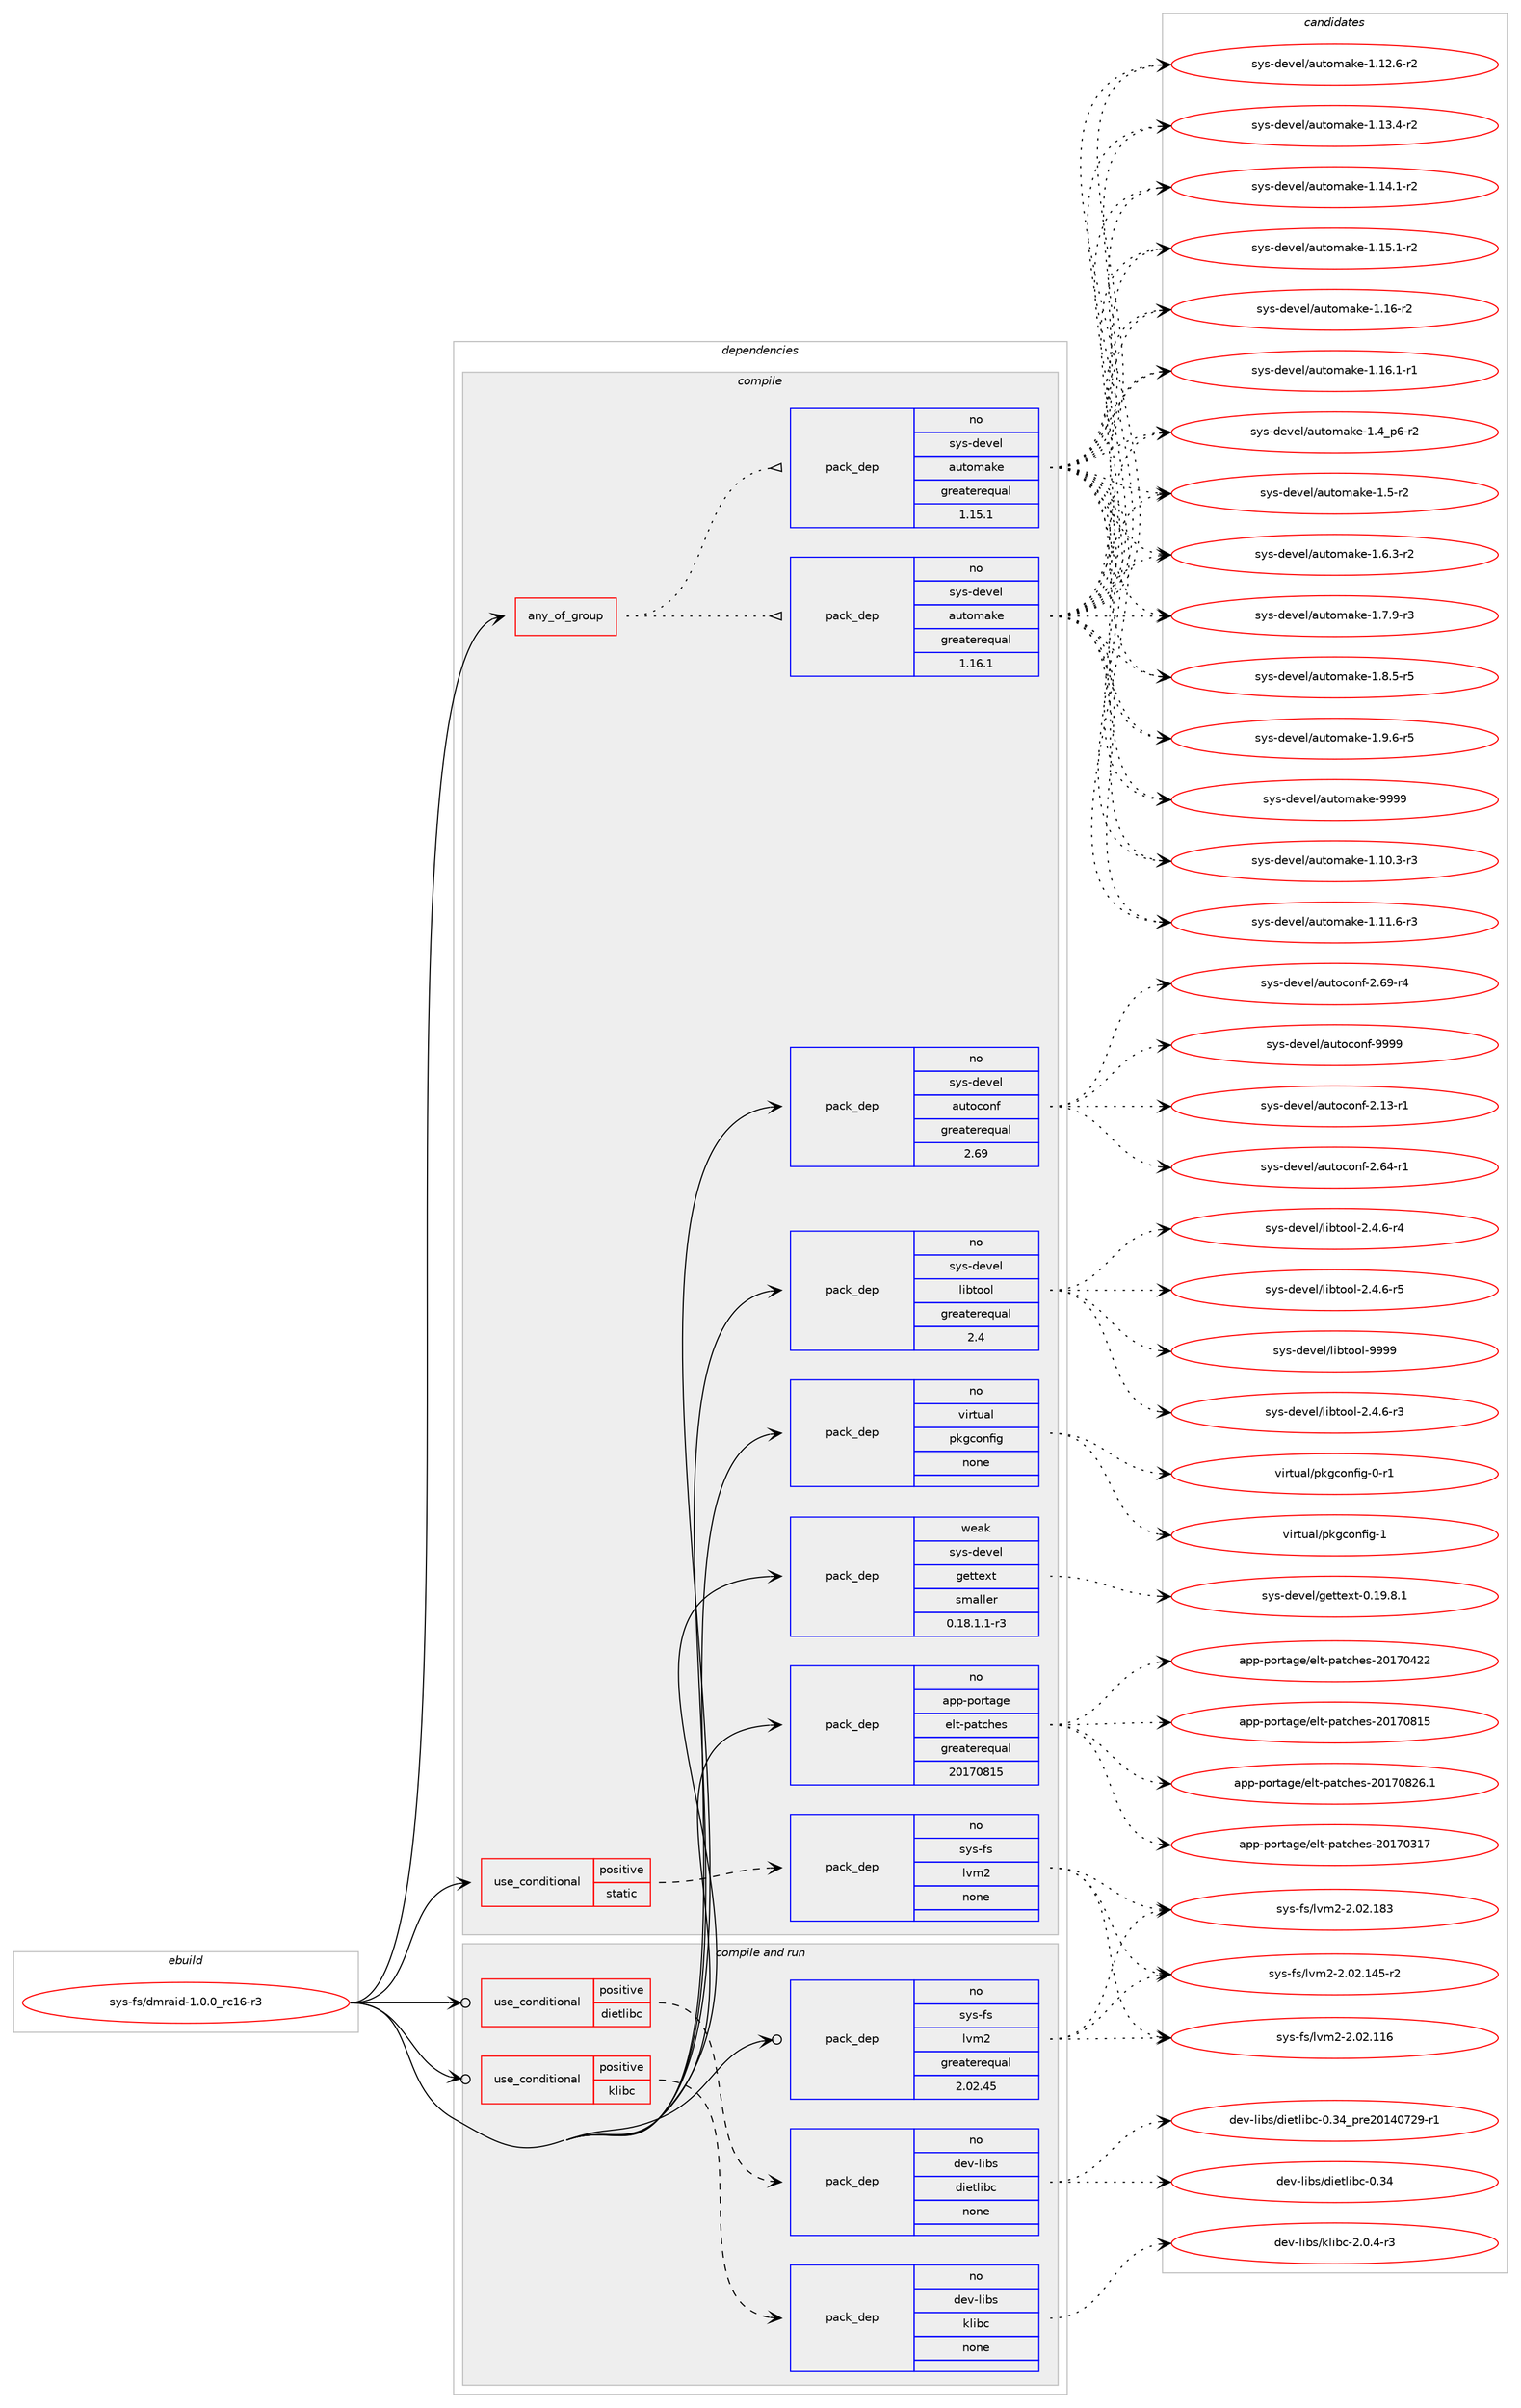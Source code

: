 digraph prolog {

# *************
# Graph options
# *************

newrank=true;
concentrate=true;
compound=true;
graph [rankdir=LR,fontname=Helvetica,fontsize=10,ranksep=1.5];#, ranksep=2.5, nodesep=0.2];
edge  [arrowhead=vee];
node  [fontname=Helvetica,fontsize=10];

# **********
# The ebuild
# **********

subgraph cluster_leftcol {
color=gray;
rank=same;
label=<<i>ebuild</i>>;
id [label="sys-fs/dmraid-1.0.0_rc16-r3", color=red, width=4, href="../sys-fs/dmraid-1.0.0_rc16-r3.svg"];
}

# ****************
# The dependencies
# ****************

subgraph cluster_midcol {
color=gray;
label=<<i>dependencies</i>>;
subgraph cluster_compile {
fillcolor="#eeeeee";
style=filled;
label=<<i>compile</i>>;
subgraph any27514 {
dependency1731826 [label=<<TABLE BORDER="0" CELLBORDER="1" CELLSPACING="0" CELLPADDING="4"><TR><TD CELLPADDING="10">any_of_group</TD></TR></TABLE>>, shape=none, color=red];subgraph pack1242790 {
dependency1731827 [label=<<TABLE BORDER="0" CELLBORDER="1" CELLSPACING="0" CELLPADDING="4" WIDTH="220"><TR><TD ROWSPAN="6" CELLPADDING="30">pack_dep</TD></TR><TR><TD WIDTH="110">no</TD></TR><TR><TD>sys-devel</TD></TR><TR><TD>automake</TD></TR><TR><TD>greaterequal</TD></TR><TR><TD>1.16.1</TD></TR></TABLE>>, shape=none, color=blue];
}
dependency1731826:e -> dependency1731827:w [weight=20,style="dotted",arrowhead="oinv"];
subgraph pack1242791 {
dependency1731828 [label=<<TABLE BORDER="0" CELLBORDER="1" CELLSPACING="0" CELLPADDING="4" WIDTH="220"><TR><TD ROWSPAN="6" CELLPADDING="30">pack_dep</TD></TR><TR><TD WIDTH="110">no</TD></TR><TR><TD>sys-devel</TD></TR><TR><TD>automake</TD></TR><TR><TD>greaterequal</TD></TR><TR><TD>1.15.1</TD></TR></TABLE>>, shape=none, color=blue];
}
dependency1731826:e -> dependency1731828:w [weight=20,style="dotted",arrowhead="oinv"];
}
id:e -> dependency1731826:w [weight=20,style="solid",arrowhead="vee"];
subgraph cond460609 {
dependency1731829 [label=<<TABLE BORDER="0" CELLBORDER="1" CELLSPACING="0" CELLPADDING="4"><TR><TD ROWSPAN="3" CELLPADDING="10">use_conditional</TD></TR><TR><TD>positive</TD></TR><TR><TD>static</TD></TR></TABLE>>, shape=none, color=red];
subgraph pack1242792 {
dependency1731830 [label=<<TABLE BORDER="0" CELLBORDER="1" CELLSPACING="0" CELLPADDING="4" WIDTH="220"><TR><TD ROWSPAN="6" CELLPADDING="30">pack_dep</TD></TR><TR><TD WIDTH="110">no</TD></TR><TR><TD>sys-fs</TD></TR><TR><TD>lvm2</TD></TR><TR><TD>none</TD></TR><TR><TD></TD></TR></TABLE>>, shape=none, color=blue];
}
dependency1731829:e -> dependency1731830:w [weight=20,style="dashed",arrowhead="vee"];
}
id:e -> dependency1731829:w [weight=20,style="solid",arrowhead="vee"];
subgraph pack1242793 {
dependency1731831 [label=<<TABLE BORDER="0" CELLBORDER="1" CELLSPACING="0" CELLPADDING="4" WIDTH="220"><TR><TD ROWSPAN="6" CELLPADDING="30">pack_dep</TD></TR><TR><TD WIDTH="110">no</TD></TR><TR><TD>app-portage</TD></TR><TR><TD>elt-patches</TD></TR><TR><TD>greaterequal</TD></TR><TR><TD>20170815</TD></TR></TABLE>>, shape=none, color=blue];
}
id:e -> dependency1731831:w [weight=20,style="solid",arrowhead="vee"];
subgraph pack1242794 {
dependency1731832 [label=<<TABLE BORDER="0" CELLBORDER="1" CELLSPACING="0" CELLPADDING="4" WIDTH="220"><TR><TD ROWSPAN="6" CELLPADDING="30">pack_dep</TD></TR><TR><TD WIDTH="110">no</TD></TR><TR><TD>sys-devel</TD></TR><TR><TD>autoconf</TD></TR><TR><TD>greaterequal</TD></TR><TR><TD>2.69</TD></TR></TABLE>>, shape=none, color=blue];
}
id:e -> dependency1731832:w [weight=20,style="solid",arrowhead="vee"];
subgraph pack1242795 {
dependency1731833 [label=<<TABLE BORDER="0" CELLBORDER="1" CELLSPACING="0" CELLPADDING="4" WIDTH="220"><TR><TD ROWSPAN="6" CELLPADDING="30">pack_dep</TD></TR><TR><TD WIDTH="110">no</TD></TR><TR><TD>sys-devel</TD></TR><TR><TD>libtool</TD></TR><TR><TD>greaterequal</TD></TR><TR><TD>2.4</TD></TR></TABLE>>, shape=none, color=blue];
}
id:e -> dependency1731833:w [weight=20,style="solid",arrowhead="vee"];
subgraph pack1242796 {
dependency1731834 [label=<<TABLE BORDER="0" CELLBORDER="1" CELLSPACING="0" CELLPADDING="4" WIDTH="220"><TR><TD ROWSPAN="6" CELLPADDING="30">pack_dep</TD></TR><TR><TD WIDTH="110">no</TD></TR><TR><TD>virtual</TD></TR><TR><TD>pkgconfig</TD></TR><TR><TD>none</TD></TR><TR><TD></TD></TR></TABLE>>, shape=none, color=blue];
}
id:e -> dependency1731834:w [weight=20,style="solid",arrowhead="vee"];
subgraph pack1242797 {
dependency1731835 [label=<<TABLE BORDER="0" CELLBORDER="1" CELLSPACING="0" CELLPADDING="4" WIDTH="220"><TR><TD ROWSPAN="6" CELLPADDING="30">pack_dep</TD></TR><TR><TD WIDTH="110">weak</TD></TR><TR><TD>sys-devel</TD></TR><TR><TD>gettext</TD></TR><TR><TD>smaller</TD></TR><TR><TD>0.18.1.1-r3</TD></TR></TABLE>>, shape=none, color=blue];
}
id:e -> dependency1731835:w [weight=20,style="solid",arrowhead="vee"];
}
subgraph cluster_compileandrun {
fillcolor="#eeeeee";
style=filled;
label=<<i>compile and run</i>>;
subgraph cond460610 {
dependency1731836 [label=<<TABLE BORDER="0" CELLBORDER="1" CELLSPACING="0" CELLPADDING="4"><TR><TD ROWSPAN="3" CELLPADDING="10">use_conditional</TD></TR><TR><TD>positive</TD></TR><TR><TD>dietlibc</TD></TR></TABLE>>, shape=none, color=red];
subgraph pack1242798 {
dependency1731837 [label=<<TABLE BORDER="0" CELLBORDER="1" CELLSPACING="0" CELLPADDING="4" WIDTH="220"><TR><TD ROWSPAN="6" CELLPADDING="30">pack_dep</TD></TR><TR><TD WIDTH="110">no</TD></TR><TR><TD>dev-libs</TD></TR><TR><TD>dietlibc</TD></TR><TR><TD>none</TD></TR><TR><TD></TD></TR></TABLE>>, shape=none, color=blue];
}
dependency1731836:e -> dependency1731837:w [weight=20,style="dashed",arrowhead="vee"];
}
id:e -> dependency1731836:w [weight=20,style="solid",arrowhead="odotvee"];
subgraph cond460611 {
dependency1731838 [label=<<TABLE BORDER="0" CELLBORDER="1" CELLSPACING="0" CELLPADDING="4"><TR><TD ROWSPAN="3" CELLPADDING="10">use_conditional</TD></TR><TR><TD>positive</TD></TR><TR><TD>klibc</TD></TR></TABLE>>, shape=none, color=red];
subgraph pack1242799 {
dependency1731839 [label=<<TABLE BORDER="0" CELLBORDER="1" CELLSPACING="0" CELLPADDING="4" WIDTH="220"><TR><TD ROWSPAN="6" CELLPADDING="30">pack_dep</TD></TR><TR><TD WIDTH="110">no</TD></TR><TR><TD>dev-libs</TD></TR><TR><TD>klibc</TD></TR><TR><TD>none</TD></TR><TR><TD></TD></TR></TABLE>>, shape=none, color=blue];
}
dependency1731838:e -> dependency1731839:w [weight=20,style="dashed",arrowhead="vee"];
}
id:e -> dependency1731838:w [weight=20,style="solid",arrowhead="odotvee"];
subgraph pack1242800 {
dependency1731840 [label=<<TABLE BORDER="0" CELLBORDER="1" CELLSPACING="0" CELLPADDING="4" WIDTH="220"><TR><TD ROWSPAN="6" CELLPADDING="30">pack_dep</TD></TR><TR><TD WIDTH="110">no</TD></TR><TR><TD>sys-fs</TD></TR><TR><TD>lvm2</TD></TR><TR><TD>greaterequal</TD></TR><TR><TD>2.02.45</TD></TR></TABLE>>, shape=none, color=blue];
}
id:e -> dependency1731840:w [weight=20,style="solid",arrowhead="odotvee"];
}
subgraph cluster_run {
fillcolor="#eeeeee";
style=filled;
label=<<i>run</i>>;
}
}

# **************
# The candidates
# **************

subgraph cluster_choices {
rank=same;
color=gray;
label=<<i>candidates</i>>;

subgraph choice1242790 {
color=black;
nodesep=1;
choice11512111545100101118101108479711711611110997107101454946494846514511451 [label="sys-devel/automake-1.10.3-r3", color=red, width=4,href="../sys-devel/automake-1.10.3-r3.svg"];
choice11512111545100101118101108479711711611110997107101454946494946544511451 [label="sys-devel/automake-1.11.6-r3", color=red, width=4,href="../sys-devel/automake-1.11.6-r3.svg"];
choice11512111545100101118101108479711711611110997107101454946495046544511450 [label="sys-devel/automake-1.12.6-r2", color=red, width=4,href="../sys-devel/automake-1.12.6-r2.svg"];
choice11512111545100101118101108479711711611110997107101454946495146524511450 [label="sys-devel/automake-1.13.4-r2", color=red, width=4,href="../sys-devel/automake-1.13.4-r2.svg"];
choice11512111545100101118101108479711711611110997107101454946495246494511450 [label="sys-devel/automake-1.14.1-r2", color=red, width=4,href="../sys-devel/automake-1.14.1-r2.svg"];
choice11512111545100101118101108479711711611110997107101454946495346494511450 [label="sys-devel/automake-1.15.1-r2", color=red, width=4,href="../sys-devel/automake-1.15.1-r2.svg"];
choice1151211154510010111810110847971171161111099710710145494649544511450 [label="sys-devel/automake-1.16-r2", color=red, width=4,href="../sys-devel/automake-1.16-r2.svg"];
choice11512111545100101118101108479711711611110997107101454946495446494511449 [label="sys-devel/automake-1.16.1-r1", color=red, width=4,href="../sys-devel/automake-1.16.1-r1.svg"];
choice115121115451001011181011084797117116111109971071014549465295112544511450 [label="sys-devel/automake-1.4_p6-r2", color=red, width=4,href="../sys-devel/automake-1.4_p6-r2.svg"];
choice11512111545100101118101108479711711611110997107101454946534511450 [label="sys-devel/automake-1.5-r2", color=red, width=4,href="../sys-devel/automake-1.5-r2.svg"];
choice115121115451001011181011084797117116111109971071014549465446514511450 [label="sys-devel/automake-1.6.3-r2", color=red, width=4,href="../sys-devel/automake-1.6.3-r2.svg"];
choice115121115451001011181011084797117116111109971071014549465546574511451 [label="sys-devel/automake-1.7.9-r3", color=red, width=4,href="../sys-devel/automake-1.7.9-r3.svg"];
choice115121115451001011181011084797117116111109971071014549465646534511453 [label="sys-devel/automake-1.8.5-r5", color=red, width=4,href="../sys-devel/automake-1.8.5-r5.svg"];
choice115121115451001011181011084797117116111109971071014549465746544511453 [label="sys-devel/automake-1.9.6-r5", color=red, width=4,href="../sys-devel/automake-1.9.6-r5.svg"];
choice115121115451001011181011084797117116111109971071014557575757 [label="sys-devel/automake-9999", color=red, width=4,href="../sys-devel/automake-9999.svg"];
dependency1731827:e -> choice11512111545100101118101108479711711611110997107101454946494846514511451:w [style=dotted,weight="100"];
dependency1731827:e -> choice11512111545100101118101108479711711611110997107101454946494946544511451:w [style=dotted,weight="100"];
dependency1731827:e -> choice11512111545100101118101108479711711611110997107101454946495046544511450:w [style=dotted,weight="100"];
dependency1731827:e -> choice11512111545100101118101108479711711611110997107101454946495146524511450:w [style=dotted,weight="100"];
dependency1731827:e -> choice11512111545100101118101108479711711611110997107101454946495246494511450:w [style=dotted,weight="100"];
dependency1731827:e -> choice11512111545100101118101108479711711611110997107101454946495346494511450:w [style=dotted,weight="100"];
dependency1731827:e -> choice1151211154510010111810110847971171161111099710710145494649544511450:w [style=dotted,weight="100"];
dependency1731827:e -> choice11512111545100101118101108479711711611110997107101454946495446494511449:w [style=dotted,weight="100"];
dependency1731827:e -> choice115121115451001011181011084797117116111109971071014549465295112544511450:w [style=dotted,weight="100"];
dependency1731827:e -> choice11512111545100101118101108479711711611110997107101454946534511450:w [style=dotted,weight="100"];
dependency1731827:e -> choice115121115451001011181011084797117116111109971071014549465446514511450:w [style=dotted,weight="100"];
dependency1731827:e -> choice115121115451001011181011084797117116111109971071014549465546574511451:w [style=dotted,weight="100"];
dependency1731827:e -> choice115121115451001011181011084797117116111109971071014549465646534511453:w [style=dotted,weight="100"];
dependency1731827:e -> choice115121115451001011181011084797117116111109971071014549465746544511453:w [style=dotted,weight="100"];
dependency1731827:e -> choice115121115451001011181011084797117116111109971071014557575757:w [style=dotted,weight="100"];
}
subgraph choice1242791 {
color=black;
nodesep=1;
choice11512111545100101118101108479711711611110997107101454946494846514511451 [label="sys-devel/automake-1.10.3-r3", color=red, width=4,href="../sys-devel/automake-1.10.3-r3.svg"];
choice11512111545100101118101108479711711611110997107101454946494946544511451 [label="sys-devel/automake-1.11.6-r3", color=red, width=4,href="../sys-devel/automake-1.11.6-r3.svg"];
choice11512111545100101118101108479711711611110997107101454946495046544511450 [label="sys-devel/automake-1.12.6-r2", color=red, width=4,href="../sys-devel/automake-1.12.6-r2.svg"];
choice11512111545100101118101108479711711611110997107101454946495146524511450 [label="sys-devel/automake-1.13.4-r2", color=red, width=4,href="../sys-devel/automake-1.13.4-r2.svg"];
choice11512111545100101118101108479711711611110997107101454946495246494511450 [label="sys-devel/automake-1.14.1-r2", color=red, width=4,href="../sys-devel/automake-1.14.1-r2.svg"];
choice11512111545100101118101108479711711611110997107101454946495346494511450 [label="sys-devel/automake-1.15.1-r2", color=red, width=4,href="../sys-devel/automake-1.15.1-r2.svg"];
choice1151211154510010111810110847971171161111099710710145494649544511450 [label="sys-devel/automake-1.16-r2", color=red, width=4,href="../sys-devel/automake-1.16-r2.svg"];
choice11512111545100101118101108479711711611110997107101454946495446494511449 [label="sys-devel/automake-1.16.1-r1", color=red, width=4,href="../sys-devel/automake-1.16.1-r1.svg"];
choice115121115451001011181011084797117116111109971071014549465295112544511450 [label="sys-devel/automake-1.4_p6-r2", color=red, width=4,href="../sys-devel/automake-1.4_p6-r2.svg"];
choice11512111545100101118101108479711711611110997107101454946534511450 [label="sys-devel/automake-1.5-r2", color=red, width=4,href="../sys-devel/automake-1.5-r2.svg"];
choice115121115451001011181011084797117116111109971071014549465446514511450 [label="sys-devel/automake-1.6.3-r2", color=red, width=4,href="../sys-devel/automake-1.6.3-r2.svg"];
choice115121115451001011181011084797117116111109971071014549465546574511451 [label="sys-devel/automake-1.7.9-r3", color=red, width=4,href="../sys-devel/automake-1.7.9-r3.svg"];
choice115121115451001011181011084797117116111109971071014549465646534511453 [label="sys-devel/automake-1.8.5-r5", color=red, width=4,href="../sys-devel/automake-1.8.5-r5.svg"];
choice115121115451001011181011084797117116111109971071014549465746544511453 [label="sys-devel/automake-1.9.6-r5", color=red, width=4,href="../sys-devel/automake-1.9.6-r5.svg"];
choice115121115451001011181011084797117116111109971071014557575757 [label="sys-devel/automake-9999", color=red, width=4,href="../sys-devel/automake-9999.svg"];
dependency1731828:e -> choice11512111545100101118101108479711711611110997107101454946494846514511451:w [style=dotted,weight="100"];
dependency1731828:e -> choice11512111545100101118101108479711711611110997107101454946494946544511451:w [style=dotted,weight="100"];
dependency1731828:e -> choice11512111545100101118101108479711711611110997107101454946495046544511450:w [style=dotted,weight="100"];
dependency1731828:e -> choice11512111545100101118101108479711711611110997107101454946495146524511450:w [style=dotted,weight="100"];
dependency1731828:e -> choice11512111545100101118101108479711711611110997107101454946495246494511450:w [style=dotted,weight="100"];
dependency1731828:e -> choice11512111545100101118101108479711711611110997107101454946495346494511450:w [style=dotted,weight="100"];
dependency1731828:e -> choice1151211154510010111810110847971171161111099710710145494649544511450:w [style=dotted,weight="100"];
dependency1731828:e -> choice11512111545100101118101108479711711611110997107101454946495446494511449:w [style=dotted,weight="100"];
dependency1731828:e -> choice115121115451001011181011084797117116111109971071014549465295112544511450:w [style=dotted,weight="100"];
dependency1731828:e -> choice11512111545100101118101108479711711611110997107101454946534511450:w [style=dotted,weight="100"];
dependency1731828:e -> choice115121115451001011181011084797117116111109971071014549465446514511450:w [style=dotted,weight="100"];
dependency1731828:e -> choice115121115451001011181011084797117116111109971071014549465546574511451:w [style=dotted,weight="100"];
dependency1731828:e -> choice115121115451001011181011084797117116111109971071014549465646534511453:w [style=dotted,weight="100"];
dependency1731828:e -> choice115121115451001011181011084797117116111109971071014549465746544511453:w [style=dotted,weight="100"];
dependency1731828:e -> choice115121115451001011181011084797117116111109971071014557575757:w [style=dotted,weight="100"];
}
subgraph choice1242792 {
color=black;
nodesep=1;
choice115121115451021154710811810950455046485046494954 [label="sys-fs/lvm2-2.02.116", color=red, width=4,href="../sys-fs/lvm2-2.02.116.svg"];
choice1151211154510211547108118109504550464850464952534511450 [label="sys-fs/lvm2-2.02.145-r2", color=red, width=4,href="../sys-fs/lvm2-2.02.145-r2.svg"];
choice115121115451021154710811810950455046485046495651 [label="sys-fs/lvm2-2.02.183", color=red, width=4,href="../sys-fs/lvm2-2.02.183.svg"];
dependency1731830:e -> choice115121115451021154710811810950455046485046494954:w [style=dotted,weight="100"];
dependency1731830:e -> choice1151211154510211547108118109504550464850464952534511450:w [style=dotted,weight="100"];
dependency1731830:e -> choice115121115451021154710811810950455046485046495651:w [style=dotted,weight="100"];
}
subgraph choice1242793 {
color=black;
nodesep=1;
choice97112112451121111141169710310147101108116451129711699104101115455048495548514955 [label="app-portage/elt-patches-20170317", color=red, width=4,href="../app-portage/elt-patches-20170317.svg"];
choice97112112451121111141169710310147101108116451129711699104101115455048495548525050 [label="app-portage/elt-patches-20170422", color=red, width=4,href="../app-portage/elt-patches-20170422.svg"];
choice97112112451121111141169710310147101108116451129711699104101115455048495548564953 [label="app-portage/elt-patches-20170815", color=red, width=4,href="../app-portage/elt-patches-20170815.svg"];
choice971121124511211111411697103101471011081164511297116991041011154550484955485650544649 [label="app-portage/elt-patches-20170826.1", color=red, width=4,href="../app-portage/elt-patches-20170826.1.svg"];
dependency1731831:e -> choice97112112451121111141169710310147101108116451129711699104101115455048495548514955:w [style=dotted,weight="100"];
dependency1731831:e -> choice97112112451121111141169710310147101108116451129711699104101115455048495548525050:w [style=dotted,weight="100"];
dependency1731831:e -> choice97112112451121111141169710310147101108116451129711699104101115455048495548564953:w [style=dotted,weight="100"];
dependency1731831:e -> choice971121124511211111411697103101471011081164511297116991041011154550484955485650544649:w [style=dotted,weight="100"];
}
subgraph choice1242794 {
color=black;
nodesep=1;
choice1151211154510010111810110847971171161119911111010245504649514511449 [label="sys-devel/autoconf-2.13-r1", color=red, width=4,href="../sys-devel/autoconf-2.13-r1.svg"];
choice1151211154510010111810110847971171161119911111010245504654524511449 [label="sys-devel/autoconf-2.64-r1", color=red, width=4,href="../sys-devel/autoconf-2.64-r1.svg"];
choice1151211154510010111810110847971171161119911111010245504654574511452 [label="sys-devel/autoconf-2.69-r4", color=red, width=4,href="../sys-devel/autoconf-2.69-r4.svg"];
choice115121115451001011181011084797117116111991111101024557575757 [label="sys-devel/autoconf-9999", color=red, width=4,href="../sys-devel/autoconf-9999.svg"];
dependency1731832:e -> choice1151211154510010111810110847971171161119911111010245504649514511449:w [style=dotted,weight="100"];
dependency1731832:e -> choice1151211154510010111810110847971171161119911111010245504654524511449:w [style=dotted,weight="100"];
dependency1731832:e -> choice1151211154510010111810110847971171161119911111010245504654574511452:w [style=dotted,weight="100"];
dependency1731832:e -> choice115121115451001011181011084797117116111991111101024557575757:w [style=dotted,weight="100"];
}
subgraph choice1242795 {
color=black;
nodesep=1;
choice1151211154510010111810110847108105981161111111084550465246544511451 [label="sys-devel/libtool-2.4.6-r3", color=red, width=4,href="../sys-devel/libtool-2.4.6-r3.svg"];
choice1151211154510010111810110847108105981161111111084550465246544511452 [label="sys-devel/libtool-2.4.6-r4", color=red, width=4,href="../sys-devel/libtool-2.4.6-r4.svg"];
choice1151211154510010111810110847108105981161111111084550465246544511453 [label="sys-devel/libtool-2.4.6-r5", color=red, width=4,href="../sys-devel/libtool-2.4.6-r5.svg"];
choice1151211154510010111810110847108105981161111111084557575757 [label="sys-devel/libtool-9999", color=red, width=4,href="../sys-devel/libtool-9999.svg"];
dependency1731833:e -> choice1151211154510010111810110847108105981161111111084550465246544511451:w [style=dotted,weight="100"];
dependency1731833:e -> choice1151211154510010111810110847108105981161111111084550465246544511452:w [style=dotted,weight="100"];
dependency1731833:e -> choice1151211154510010111810110847108105981161111111084550465246544511453:w [style=dotted,weight="100"];
dependency1731833:e -> choice1151211154510010111810110847108105981161111111084557575757:w [style=dotted,weight="100"];
}
subgraph choice1242796 {
color=black;
nodesep=1;
choice11810511411611797108471121071039911111010210510345484511449 [label="virtual/pkgconfig-0-r1", color=red, width=4,href="../virtual/pkgconfig-0-r1.svg"];
choice1181051141161179710847112107103991111101021051034549 [label="virtual/pkgconfig-1", color=red, width=4,href="../virtual/pkgconfig-1.svg"];
dependency1731834:e -> choice11810511411611797108471121071039911111010210510345484511449:w [style=dotted,weight="100"];
dependency1731834:e -> choice1181051141161179710847112107103991111101021051034549:w [style=dotted,weight="100"];
}
subgraph choice1242797 {
color=black;
nodesep=1;
choice1151211154510010111810110847103101116116101120116454846495746564649 [label="sys-devel/gettext-0.19.8.1", color=red, width=4,href="../sys-devel/gettext-0.19.8.1.svg"];
dependency1731835:e -> choice1151211154510010111810110847103101116116101120116454846495746564649:w [style=dotted,weight="100"];
}
subgraph choice1242798 {
color=black;
nodesep=1;
choice10010111845108105981154710010510111610810598994548465152 [label="dev-libs/dietlibc-0.34", color=red, width=4,href="../dev-libs/dietlibc-0.34.svg"];
choice100101118451081059811547100105101116108105989945484651529511211410150484952485550574511449 [label="dev-libs/dietlibc-0.34_pre20140729-r1", color=red, width=4,href="../dev-libs/dietlibc-0.34_pre20140729-r1.svg"];
dependency1731837:e -> choice10010111845108105981154710010510111610810598994548465152:w [style=dotted,weight="100"];
dependency1731837:e -> choice100101118451081059811547100105101116108105989945484651529511211410150484952485550574511449:w [style=dotted,weight="100"];
}
subgraph choice1242799 {
color=black;
nodesep=1;
choice10010111845108105981154710710810598994550464846524511451 [label="dev-libs/klibc-2.0.4-r3", color=red, width=4,href="../dev-libs/klibc-2.0.4-r3.svg"];
dependency1731839:e -> choice10010111845108105981154710710810598994550464846524511451:w [style=dotted,weight="100"];
}
subgraph choice1242800 {
color=black;
nodesep=1;
choice115121115451021154710811810950455046485046494954 [label="sys-fs/lvm2-2.02.116", color=red, width=4,href="../sys-fs/lvm2-2.02.116.svg"];
choice1151211154510211547108118109504550464850464952534511450 [label="sys-fs/lvm2-2.02.145-r2", color=red, width=4,href="../sys-fs/lvm2-2.02.145-r2.svg"];
choice115121115451021154710811810950455046485046495651 [label="sys-fs/lvm2-2.02.183", color=red, width=4,href="../sys-fs/lvm2-2.02.183.svg"];
dependency1731840:e -> choice115121115451021154710811810950455046485046494954:w [style=dotted,weight="100"];
dependency1731840:e -> choice1151211154510211547108118109504550464850464952534511450:w [style=dotted,weight="100"];
dependency1731840:e -> choice115121115451021154710811810950455046485046495651:w [style=dotted,weight="100"];
}
}

}
